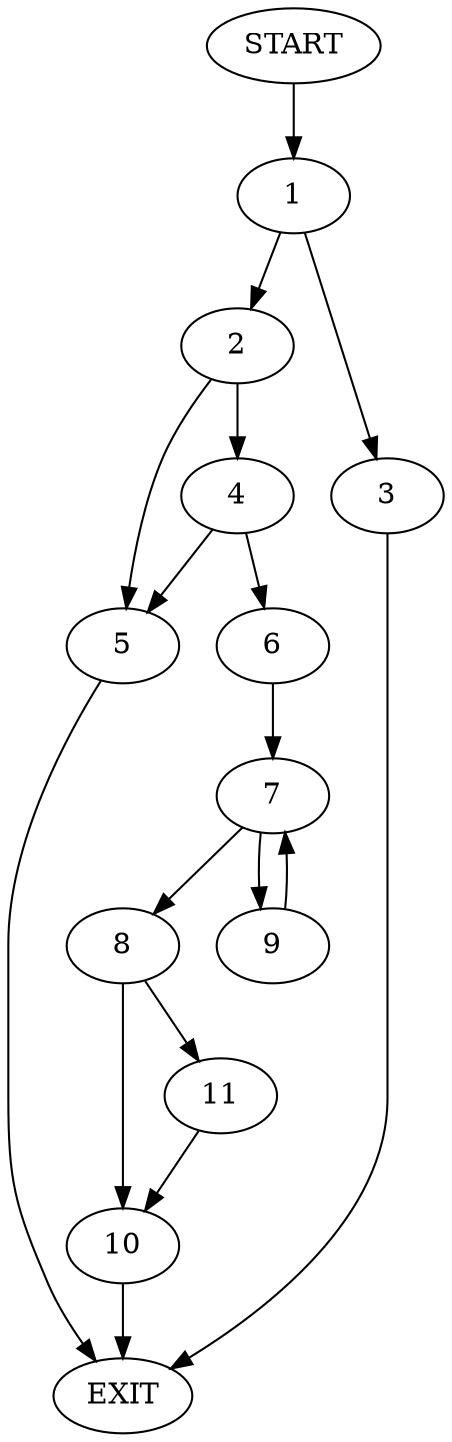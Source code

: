 digraph {
0 [label="START"]
12 [label="EXIT"]
0 -> 1
1 -> 2
1 -> 3
2 -> 4
2 -> 5
3 -> 12
4 -> 5
4 -> 6
5 -> 12
6 -> 7
7 -> 8
7 -> 9
9 -> 7
8 -> 10
8 -> 11
10 -> 12
11 -> 10
}
